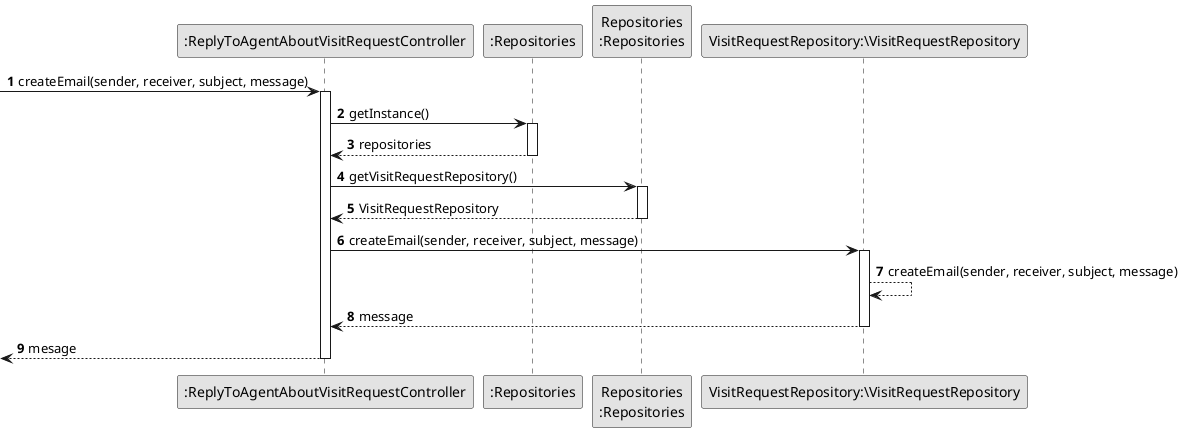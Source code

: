@startuml
'https://plantuml.com/sequence-diagram

skinparam monochrome true
skinparam packageStyle rectangle
skinparam shadowing false


participant ":ReplyToAgentAboutVisitRequestController" as CTRL
participant ":Repositories" as RepositorySingleton
participant "Repositories\n:Repositories" as PLAT
participant "VisitRequestRepository:\VisitRequestRepository" as VRR

autonumber
 -> CTRL :  createEmail(sender, receiver, subject, message)

        activate CTRL
        CTRL -> RepositorySingleton : getInstance()


                    activate RepositorySingleton

                    RepositorySingleton --> CTRL: repositories
                    deactivate RepositorySingleton

                    CTRL -> PLAT : getVisitRequestRepository()
                    activate PLAT

                    PLAT --> CTRL : VisitRequestRepository
                    deactivate PLAT


                    CTRL -> VRR :createEmail(sender, receiver, subject, message)
                    activate VRR

                    VRR --> VRR : createEmail(sender, receiver, subject, message)
                    VRR --> CTRL : message
                    deactivate VRR

                    <-- CTRL : mesage
                    deactivate CTRL
@enduml